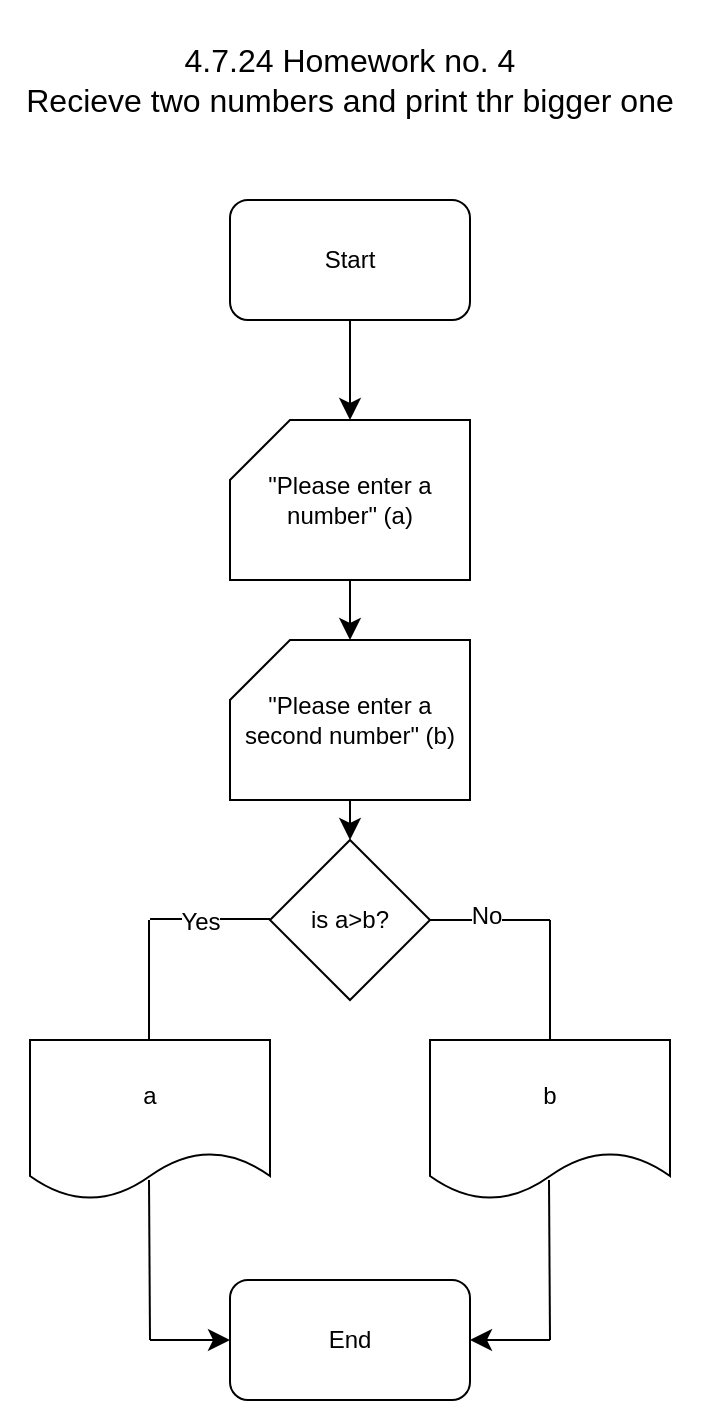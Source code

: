 <mxfile version="24.6.4" type="device">
  <diagram name="Page-1" id="vhzdBZim92uiNVK1jtXa">
    <mxGraphModel dx="778" dy="484" grid="1" gridSize="10" guides="1" tooltips="1" connect="1" arrows="1" fold="1" page="1" pageScale="1" pageWidth="850" pageHeight="1100" math="0" shadow="0">
      <root>
        <mxCell id="0" />
        <mxCell id="1" parent="0" />
        <mxCell id="MrqQDuYTBI53PIvtwBq--41" style="edgeStyle=none;curved=1;rounded=0;orthogonalLoop=1;jettySize=auto;html=1;fontSize=12;startSize=8;endSize=8;entryX=0.5;entryY=0;entryDx=0;entryDy=0;" edge="1" parent="1" source="MrqQDuYTBI53PIvtwBq--1">
          <mxGeometry relative="1" as="geometry">
            <mxPoint x="530.0" y="320" as="targetPoint" />
          </mxGeometry>
        </mxCell>
        <mxCell id="MrqQDuYTBI53PIvtwBq--1" value="Start" style="rounded=1;whiteSpace=wrap;html=1;" vertex="1" parent="1">
          <mxGeometry x="470" y="210" width="120" height="60" as="geometry" />
        </mxCell>
        <mxCell id="MrqQDuYTBI53PIvtwBq--18" value="4.7.24 Homework no. 4&lt;div&gt;Recieve two numbers and print thr bigger one&lt;/div&gt;" style="text;html=1;align=center;verticalAlign=middle;whiteSpace=wrap;rounded=0;fontSize=16;" vertex="1" parent="1">
          <mxGeometry x="355" y="110" width="350" height="80" as="geometry" />
        </mxCell>
        <mxCell id="MrqQDuYTBI53PIvtwBq--50" style="edgeStyle=none;curved=1;rounded=0;orthogonalLoop=1;jettySize=auto;html=1;fontSize=12;startSize=8;endSize=8;" edge="1" parent="1" source="MrqQDuYTBI53PIvtwBq--29" target="MrqQDuYTBI53PIvtwBq--44">
          <mxGeometry relative="1" as="geometry" />
        </mxCell>
        <mxCell id="MrqQDuYTBI53PIvtwBq--29" value="&quot;Please enter a number&quot; (a)" style="shape=card;whiteSpace=wrap;html=1;" vertex="1" parent="1">
          <mxGeometry x="470" y="320" width="120" height="80" as="geometry" />
        </mxCell>
        <mxCell id="MrqQDuYTBI53PIvtwBq--44" value="&quot;Please enter a second number&quot; (b)" style="shape=card;whiteSpace=wrap;html=1;" vertex="1" parent="1">
          <mxGeometry x="470" y="430" width="120" height="80" as="geometry" />
        </mxCell>
        <mxCell id="MrqQDuYTBI53PIvtwBq--51" style="edgeStyle=none;curved=1;rounded=0;orthogonalLoop=1;jettySize=auto;html=1;entryX=0.5;entryY=0;entryDx=0;entryDy=0;entryPerimeter=0;fontSize=12;startSize=8;endSize=8;" edge="1" parent="1" source="MrqQDuYTBI53PIvtwBq--44">
          <mxGeometry relative="1" as="geometry">
            <mxPoint x="530" y="530" as="targetPoint" />
          </mxGeometry>
        </mxCell>
        <mxCell id="MrqQDuYTBI53PIvtwBq--54" value="a" style="shape=document;whiteSpace=wrap;html=1;boundedLbl=1;" vertex="1" parent="1">
          <mxGeometry x="370" y="630" width="120" height="80" as="geometry" />
        </mxCell>
        <mxCell id="MrqQDuYTBI53PIvtwBq--55" value="is a&amp;gt;b?" style="rhombus;whiteSpace=wrap;html=1;" vertex="1" parent="1">
          <mxGeometry x="490" y="530" width="80" height="80" as="geometry" />
        </mxCell>
        <mxCell id="MrqQDuYTBI53PIvtwBq--63" value="" style="endArrow=none;html=1;rounded=0;fontSize=12;startSize=8;endSize=8;curved=1;exitX=1;exitY=0.5;exitDx=0;exitDy=0;" edge="1" parent="1" source="MrqQDuYTBI53PIvtwBq--55">
          <mxGeometry width="50" height="50" relative="1" as="geometry">
            <mxPoint x="570" y="580" as="sourcePoint" />
            <mxPoint x="630" y="570" as="targetPoint" />
          </mxGeometry>
        </mxCell>
        <mxCell id="MrqQDuYTBI53PIvtwBq--71" value="No" style="edgeLabel;html=1;align=center;verticalAlign=middle;resizable=0;points=[];fontSize=12;" vertex="1" connectable="0" parent="MrqQDuYTBI53PIvtwBq--63">
          <mxGeometry x="-0.067" y="2" relative="1" as="geometry">
            <mxPoint as="offset" />
          </mxGeometry>
        </mxCell>
        <mxCell id="MrqQDuYTBI53PIvtwBq--64" value="" style="endArrow=none;html=1;rounded=0;fontSize=12;startSize=8;endSize=8;curved=1;exitX=1;exitY=0.5;exitDx=0;exitDy=0;" edge="1" parent="1">
          <mxGeometry width="50" height="50" relative="1" as="geometry">
            <mxPoint x="430" y="569.5" as="sourcePoint" />
            <mxPoint x="490" y="569.5" as="targetPoint" />
          </mxGeometry>
        </mxCell>
        <mxCell id="MrqQDuYTBI53PIvtwBq--74" value="Yes" style="edgeLabel;html=1;align=center;verticalAlign=middle;resizable=0;points=[];fontSize=12;" vertex="1" connectable="0" parent="MrqQDuYTBI53PIvtwBq--64">
          <mxGeometry x="-0.167" relative="1" as="geometry">
            <mxPoint y="1" as="offset" />
          </mxGeometry>
        </mxCell>
        <mxCell id="MrqQDuYTBI53PIvtwBq--68" value="" style="endArrow=none;html=1;rounded=0;fontSize=12;startSize=8;endSize=8;curved=1;exitX=1;exitY=0.5;exitDx=0;exitDy=0;" edge="1" parent="1">
          <mxGeometry width="50" height="50" relative="1" as="geometry">
            <mxPoint x="630" y="570" as="sourcePoint" />
            <mxPoint x="630" y="630" as="targetPoint" />
          </mxGeometry>
        </mxCell>
        <mxCell id="MrqQDuYTBI53PIvtwBq--69" value="b" style="shape=document;whiteSpace=wrap;html=1;boundedLbl=1;" vertex="1" parent="1">
          <mxGeometry x="570" y="630" width="120" height="80" as="geometry" />
        </mxCell>
        <mxCell id="MrqQDuYTBI53PIvtwBq--70" value="" style="endArrow=none;html=1;rounded=0;fontSize=12;startSize=8;endSize=8;curved=1;exitX=1;exitY=0.5;exitDx=0;exitDy=0;" edge="1" parent="1">
          <mxGeometry width="50" height="50" relative="1" as="geometry">
            <mxPoint x="429.5" y="570" as="sourcePoint" />
            <mxPoint x="429.5" y="630" as="targetPoint" />
          </mxGeometry>
        </mxCell>
        <mxCell id="MrqQDuYTBI53PIvtwBq--78" value="" style="endArrow=none;html=1;rounded=0;fontSize=12;startSize=8;endSize=8;curved=1;exitX=1;exitY=0.5;exitDx=0;exitDy=0;" edge="1" parent="1">
          <mxGeometry width="50" height="50" relative="1" as="geometry">
            <mxPoint x="629.5" y="700" as="sourcePoint" />
            <mxPoint x="630" y="780" as="targetPoint" />
          </mxGeometry>
        </mxCell>
        <mxCell id="MrqQDuYTBI53PIvtwBq--79" value="" style="endArrow=none;html=1;rounded=0;fontSize=12;startSize=8;endSize=8;curved=1;exitX=1;exitY=0.5;exitDx=0;exitDy=0;" edge="1" parent="1">
          <mxGeometry width="50" height="50" relative="1" as="geometry">
            <mxPoint x="429.5" y="700" as="sourcePoint" />
            <mxPoint x="430" y="780" as="targetPoint" />
          </mxGeometry>
        </mxCell>
        <mxCell id="MrqQDuYTBI53PIvtwBq--82" value="" style="endArrow=classic;html=1;rounded=0;fontSize=12;startSize=8;endSize=8;curved=1;entryX=0;entryY=0.5;entryDx=0;entryDy=0;" edge="1" parent="1" target="MrqQDuYTBI53PIvtwBq--85">
          <mxGeometry width="50" height="50" relative="1" as="geometry">
            <mxPoint x="430" y="780" as="sourcePoint" />
            <mxPoint x="490" y="780" as="targetPoint" />
          </mxGeometry>
        </mxCell>
        <mxCell id="MrqQDuYTBI53PIvtwBq--83" value="" style="endArrow=classic;html=1;rounded=0;fontSize=12;startSize=8;endSize=8;curved=1;entryX=1;entryY=0.5;entryDx=0;entryDy=0;entryPerimeter=0;" edge="1" parent="1" target="MrqQDuYTBI53PIvtwBq--85">
          <mxGeometry width="50" height="50" relative="1" as="geometry">
            <mxPoint x="630" y="780" as="sourcePoint" />
            <mxPoint x="580" y="780" as="targetPoint" />
          </mxGeometry>
        </mxCell>
        <mxCell id="MrqQDuYTBI53PIvtwBq--85" value="End" style="rounded=1;whiteSpace=wrap;html=1;" vertex="1" parent="1">
          <mxGeometry x="470" y="750" width="120" height="60" as="geometry" />
        </mxCell>
      </root>
    </mxGraphModel>
  </diagram>
</mxfile>
